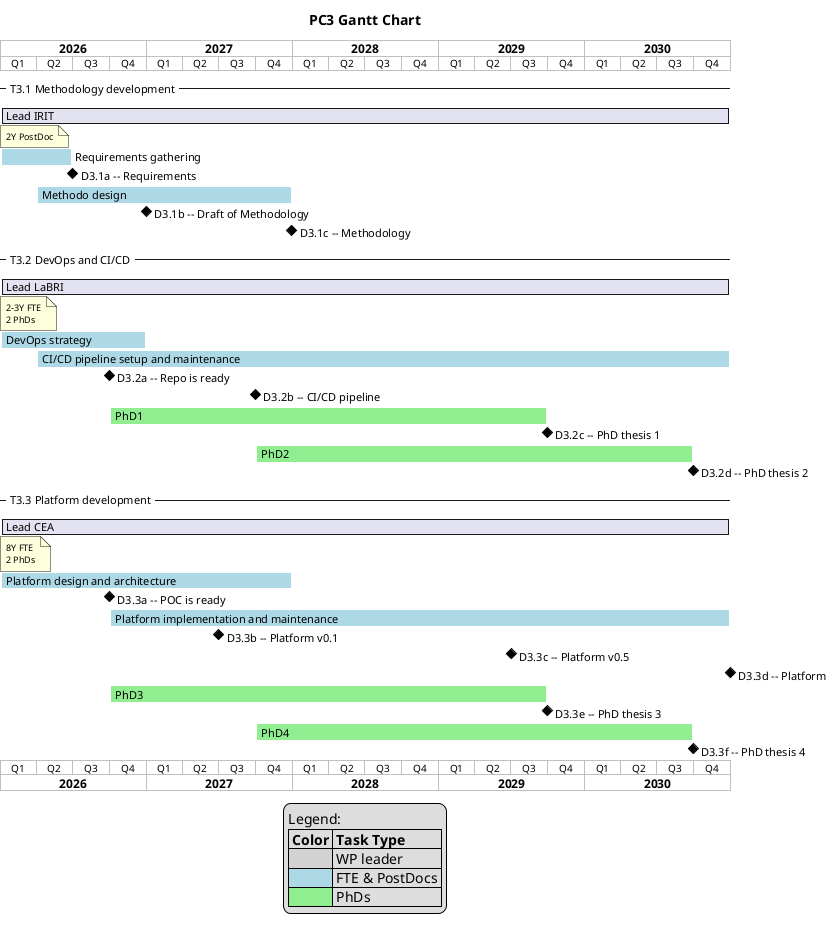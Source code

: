 @startgantt PC3GanttChart

title PC3 Gantt Chart

printscale quarterly
Project starts the 1st of January 2026
' Project ends the 31st of December 2029
-- T3.1 Methodology development --
' PostDoc 2 ans
[Lead IRIT] requires 1825 days
note bottom
  2Y PostDoc
end note

[Requirements gathering] as [T3.1a] requires 182 days and is colored in LightBlue
[D3.1a -- Requirements] happens at [T3.1a]'s end

[Methodo design] as [T3.1b] requires 640 days and is colored in LightBlue
[T3.1b] starts 1st April 2026
[D3.1b -- Draft of Methodology ] happens 1st January 2027
[D3.1c -- Methodology] happens at [T3.1b]'s end

-- T3.2 DevOps and CI/CD --
' 1.5 FTE + 1.5 FTE
[Lead LaBRI] requires 1825 days
note bottom
  2-3Y FTE
  2 PhDs
end note


[DevOps strategy] as [T3.2a] requires 365 days and is colored in LightBlue
[T3.2a] starts 1st January 2026
[CI/CD pipeline setup and maintenance] as [T3.2b] is colored in LightBlue
[T3.2b] starts 1st April 2026
[T3.2b] ends 31st December 2030

[D3.2a -- Repo is ready] happens 1st October 2026
[D3.2b -- CI/CD pipeline] happens 1st October 2027

[PhD1] as [T3.2c] requires 1095 days and is colored in LightGreen
[T3.2c] starts 1st October 2026
[D3.2c -- PhD thesis 1] happens at [T3.2c]'s end

[PhD2] as [T3.2d] requires 1095 days and is colored in LightGreen
[T3.2d] starts 1st October 2027
[D3.2d -- PhD thesis 2] happens at [T3.2d]'s end

-- T3.3 Platform development --
' 2FTE 4 years
[Lead CEA] requires 1825 days
note bottom
  8Y FTE
  2 PhDs
end note

[Platform design and architecture] as [T3.3a] requires 730 days and is colored in LightBlue
[T3.3a] starts 1st January 2026
[D3.3a -- POC is ready] happens 1st October 2026

[Platform implementation and maintenance] as [T3.3b] is colored in LightBlue
[T3.3b] starts 1st October 2026
[T3.3b] ends 31st December 2030
[D3.3b -- Platform v0.1] happens 1st July 2027
[D3.3c -- Platform v0.5] happens 1st July 2029
[D3.3d -- Platform] happens at [T3.3b]'s end

[PhD3] as [T3.3c] requires 1095 days and is colored in LightGreen
[T3.3c] starts 1st October 2026
[D3.3e -- PhD thesis 3] happens at [T3.3c]'s end

[PhD4] as [T3.3d] requires 1095 days and is colored in LightGreen
[T3.3d] starts 1st October 2027
[D3.3f -- PhD thesis 4] happens at [T3.3d]'s end


' Legend
legend
Legend:
|= Color |= Task Type |
|<#lightgray> | WP leader |
|<#LightBlue>| FTE & PostDocs |
|<#LightGreen> | PhDs |
end legend

@endgantt
